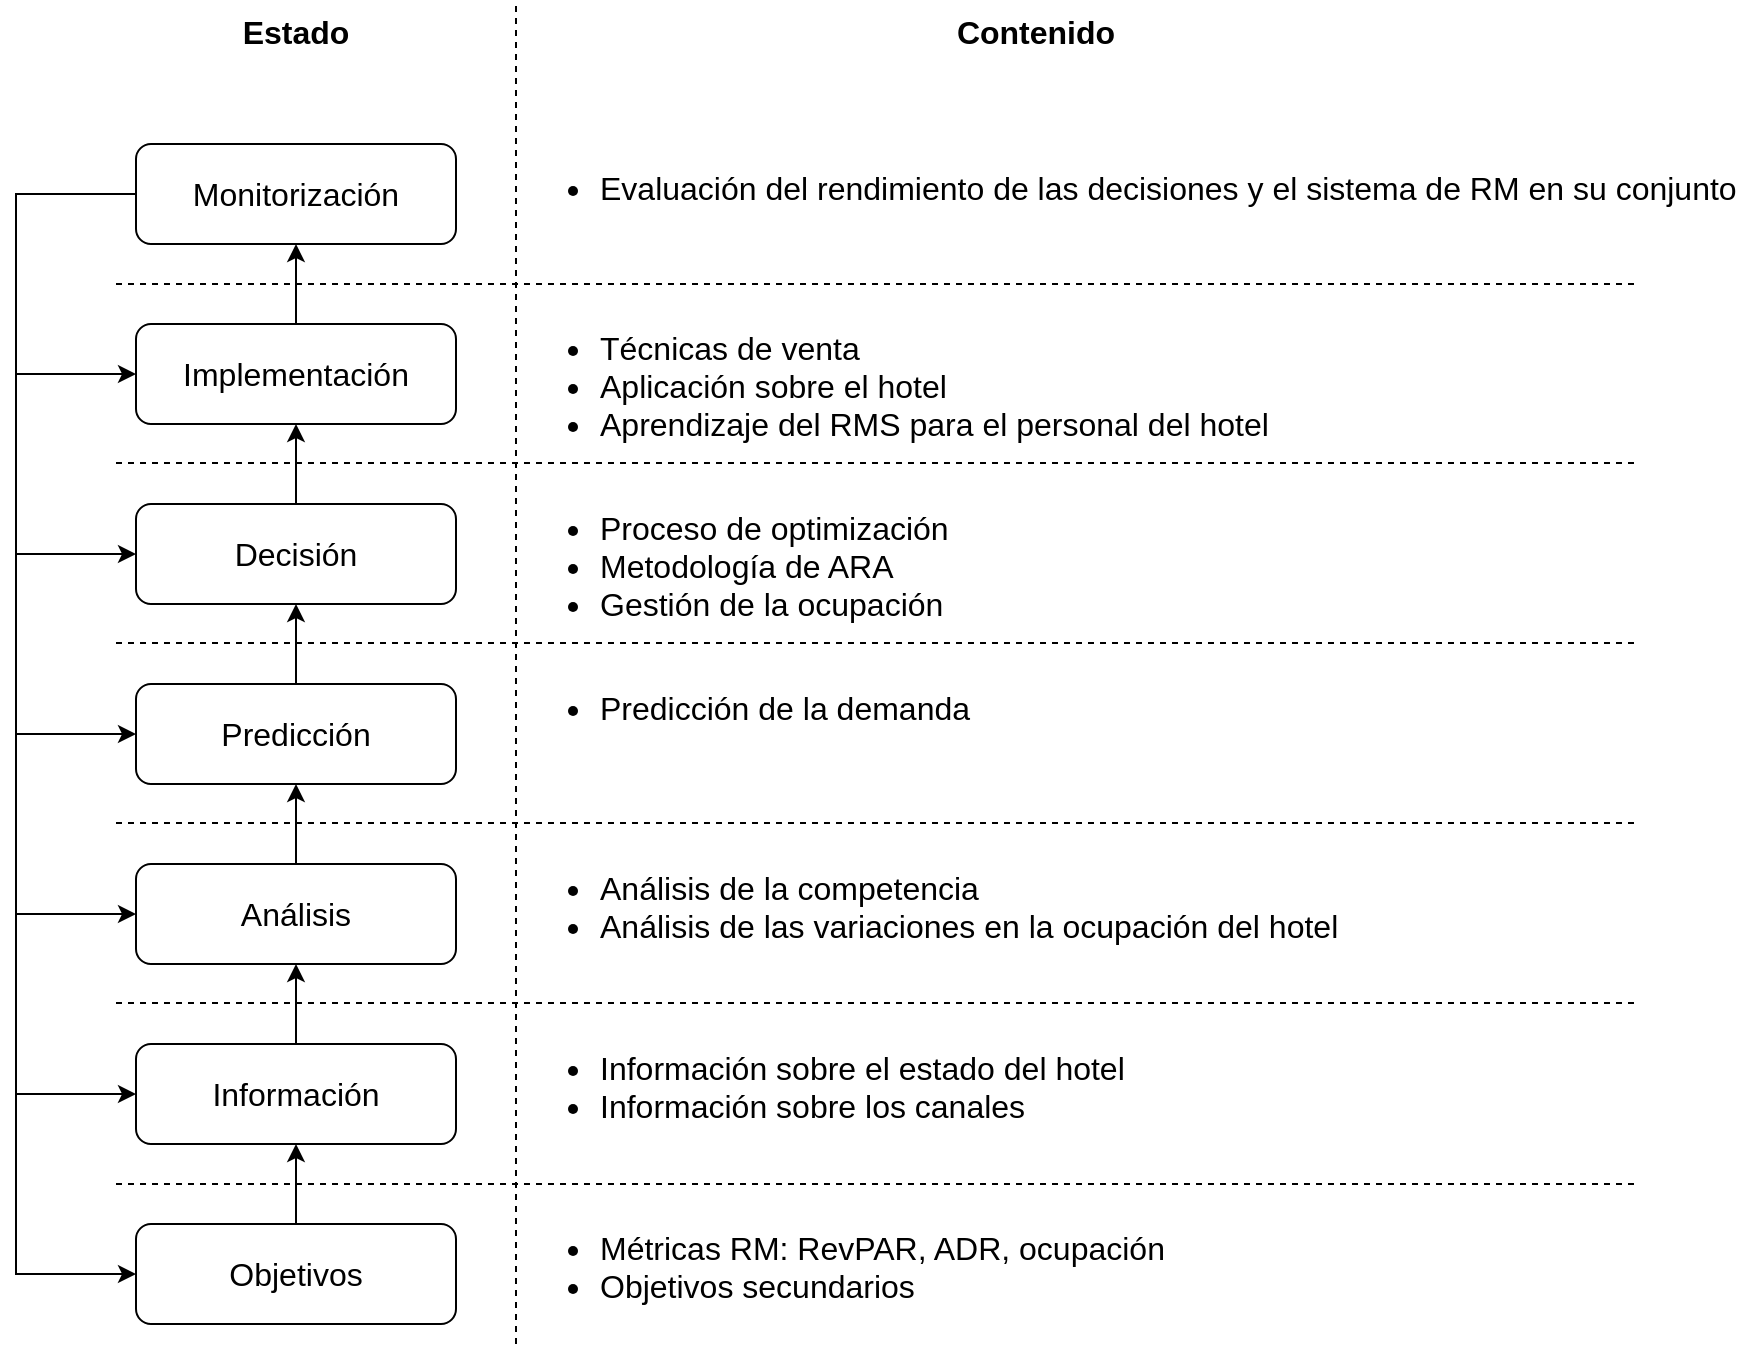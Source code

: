 <mxfile version="10.8.0" type="device"><diagram id="Nv935GkSNtKL-9HRwtsP" name="Page-1"><mxGraphModel dx="1158" dy="638" grid="1" gridSize="10" guides="1" tooltips="1" connect="1" arrows="1" fold="1" page="1" pageScale="1" pageWidth="827" pageHeight="1169" math="0" shadow="0"><root><mxCell id="0"/><mxCell id="1" parent="0"/><mxCell id="3NEhLZxXe3Qx82w5HOQk-19" style="edgeStyle=orthogonalEdgeStyle;rounded=0;jumpStyle=arc;orthogonalLoop=1;jettySize=auto;html=1;exitX=0;exitY=0.5;exitDx=0;exitDy=0;entryX=0;entryY=0.5;entryDx=0;entryDy=0;targetPerimeterSpacing=9;fontSize=16;" edge="1" parent="1" source="3NEhLZxXe3Qx82w5HOQk-2" target="3NEhLZxXe3Qx82w5HOQk-3"><mxGeometry relative="1" as="geometry"><Array as="points"><mxPoint x="70" y="105"/><mxPoint x="70" y="195"/></Array></mxGeometry></mxCell><mxCell id="3NEhLZxXe3Qx82w5HOQk-20" style="edgeStyle=orthogonalEdgeStyle;rounded=0;jumpStyle=arc;orthogonalLoop=1;jettySize=auto;html=1;entryX=0;entryY=0.5;entryDx=0;entryDy=0;targetPerimeterSpacing=9;fontSize=16;" edge="1" parent="1" source="3NEhLZxXe3Qx82w5HOQk-2" target="3NEhLZxXe3Qx82w5HOQk-4"><mxGeometry relative="1" as="geometry"><Array as="points"><mxPoint x="70" y="105"/><mxPoint x="70" y="285"/></Array></mxGeometry></mxCell><mxCell id="3NEhLZxXe3Qx82w5HOQk-21" style="edgeStyle=orthogonalEdgeStyle;rounded=0;jumpStyle=arc;orthogonalLoop=1;jettySize=auto;html=1;entryX=0;entryY=0.5;entryDx=0;entryDy=0;targetPerimeterSpacing=9;fontSize=16;" edge="1" parent="1" source="3NEhLZxXe3Qx82w5HOQk-2" target="3NEhLZxXe3Qx82w5HOQk-5"><mxGeometry relative="1" as="geometry"><Array as="points"><mxPoint x="70" y="105"/><mxPoint x="70" y="375"/></Array></mxGeometry></mxCell><mxCell id="3NEhLZxXe3Qx82w5HOQk-22" style="edgeStyle=orthogonalEdgeStyle;rounded=0;jumpStyle=arc;orthogonalLoop=1;jettySize=auto;html=1;entryX=0;entryY=0.5;entryDx=0;entryDy=0;targetPerimeterSpacing=9;fontSize=16;" edge="1" parent="1" source="3NEhLZxXe3Qx82w5HOQk-2" target="3NEhLZxXe3Qx82w5HOQk-6"><mxGeometry relative="1" as="geometry"><Array as="points"><mxPoint x="70" y="105"/><mxPoint x="70" y="465"/></Array></mxGeometry></mxCell><mxCell id="3NEhLZxXe3Qx82w5HOQk-23" style="edgeStyle=orthogonalEdgeStyle;rounded=0;jumpStyle=arc;orthogonalLoop=1;jettySize=auto;html=1;entryX=0;entryY=0.5;entryDx=0;entryDy=0;targetPerimeterSpacing=9;fontSize=16;" edge="1" parent="1" source="3NEhLZxXe3Qx82w5HOQk-2" target="3NEhLZxXe3Qx82w5HOQk-7"><mxGeometry relative="1" as="geometry"><Array as="points"><mxPoint x="70" y="105"/><mxPoint x="70" y="555"/></Array></mxGeometry></mxCell><mxCell id="3NEhLZxXe3Qx82w5HOQk-24" style="edgeStyle=orthogonalEdgeStyle;rounded=0;jumpStyle=arc;orthogonalLoop=1;jettySize=auto;html=1;entryX=0;entryY=0.5;entryDx=0;entryDy=0;targetPerimeterSpacing=9;fontSize=16;" edge="1" parent="1" source="3NEhLZxXe3Qx82w5HOQk-2" target="3NEhLZxXe3Qx82w5HOQk-8"><mxGeometry relative="1" as="geometry"><Array as="points"><mxPoint x="70" y="105"/><mxPoint x="70" y="645"/></Array></mxGeometry></mxCell><mxCell id="3NEhLZxXe3Qx82w5HOQk-2" value="Monitorización" style="rounded=1;whiteSpace=wrap;html=1;fontSize=16;" vertex="1" parent="1"><mxGeometry x="130" y="80" width="160" height="50" as="geometry"/></mxCell><mxCell id="3NEhLZxXe3Qx82w5HOQk-30" style="edgeStyle=orthogonalEdgeStyle;rounded=0;jumpStyle=arc;orthogonalLoop=1;jettySize=auto;html=1;entryX=0.5;entryY=1;entryDx=0;entryDy=0;targetPerimeterSpacing=9;fontSize=16;" edge="1" parent="1" source="3NEhLZxXe3Qx82w5HOQk-3" target="3NEhLZxXe3Qx82w5HOQk-2"><mxGeometry relative="1" as="geometry"/></mxCell><mxCell id="3NEhLZxXe3Qx82w5HOQk-3" value="Implementación" style="rounded=1;whiteSpace=wrap;html=1;fontSize=16;" vertex="1" parent="1"><mxGeometry x="130" y="170" width="160" height="50" as="geometry"/></mxCell><mxCell id="3NEhLZxXe3Qx82w5HOQk-29" style="edgeStyle=orthogonalEdgeStyle;rounded=0;jumpStyle=arc;orthogonalLoop=1;jettySize=auto;html=1;entryX=0.5;entryY=1;entryDx=0;entryDy=0;targetPerimeterSpacing=9;fontSize=16;" edge="1" parent="1" source="3NEhLZxXe3Qx82w5HOQk-4" target="3NEhLZxXe3Qx82w5HOQk-3"><mxGeometry relative="1" as="geometry"/></mxCell><mxCell id="3NEhLZxXe3Qx82w5HOQk-4" value="Decisión" style="rounded=1;whiteSpace=wrap;html=1;fontSize=16;" vertex="1" parent="1"><mxGeometry x="130" y="260" width="160" height="50" as="geometry"/></mxCell><mxCell id="3NEhLZxXe3Qx82w5HOQk-28" style="edgeStyle=orthogonalEdgeStyle;rounded=0;jumpStyle=arc;orthogonalLoop=1;jettySize=auto;html=1;entryX=0.5;entryY=1;entryDx=0;entryDy=0;targetPerimeterSpacing=9;fontSize=16;" edge="1" parent="1" source="3NEhLZxXe3Qx82w5HOQk-5" target="3NEhLZxXe3Qx82w5HOQk-4"><mxGeometry relative="1" as="geometry"/></mxCell><mxCell id="3NEhLZxXe3Qx82w5HOQk-5" value="Predicción" style="rounded=1;whiteSpace=wrap;html=1;fontSize=16;" vertex="1" parent="1"><mxGeometry x="130" y="350" width="160" height="50" as="geometry"/></mxCell><mxCell id="3NEhLZxXe3Qx82w5HOQk-27" style="edgeStyle=orthogonalEdgeStyle;rounded=0;jumpStyle=arc;orthogonalLoop=1;jettySize=auto;html=1;entryX=0.5;entryY=1;entryDx=0;entryDy=0;targetPerimeterSpacing=9;fontSize=16;" edge="1" parent="1" source="3NEhLZxXe3Qx82w5HOQk-6" target="3NEhLZxXe3Qx82w5HOQk-5"><mxGeometry relative="1" as="geometry"/></mxCell><mxCell id="3NEhLZxXe3Qx82w5HOQk-6" value="Análisis" style="rounded=1;whiteSpace=wrap;html=1;fontSize=16;" vertex="1" parent="1"><mxGeometry x="130" y="440" width="160" height="50" as="geometry"/></mxCell><mxCell id="3NEhLZxXe3Qx82w5HOQk-26" style="edgeStyle=orthogonalEdgeStyle;rounded=0;jumpStyle=arc;orthogonalLoop=1;jettySize=auto;html=1;entryX=0.5;entryY=1;entryDx=0;entryDy=0;targetPerimeterSpacing=9;fontSize=16;" edge="1" parent="1" source="3NEhLZxXe3Qx82w5HOQk-7" target="3NEhLZxXe3Qx82w5HOQk-6"><mxGeometry relative="1" as="geometry"/></mxCell><mxCell id="3NEhLZxXe3Qx82w5HOQk-7" value="Información" style="rounded=1;whiteSpace=wrap;html=1;fontSize=16;" vertex="1" parent="1"><mxGeometry x="130" y="530" width="160" height="50" as="geometry"/></mxCell><mxCell id="3NEhLZxXe3Qx82w5HOQk-25" style="edgeStyle=orthogonalEdgeStyle;rounded=0;jumpStyle=arc;orthogonalLoop=1;jettySize=auto;html=1;entryX=0.5;entryY=1;entryDx=0;entryDy=0;targetPerimeterSpacing=9;fontSize=16;" edge="1" parent="1" source="3NEhLZxXe3Qx82w5HOQk-8" target="3NEhLZxXe3Qx82w5HOQk-7"><mxGeometry relative="1" as="geometry"/></mxCell><mxCell id="3NEhLZxXe3Qx82w5HOQk-8" value="Objetivos" style="rounded=1;whiteSpace=wrap;html=1;fontSize=16;" vertex="1" parent="1"><mxGeometry x="130" y="620" width="160" height="50" as="geometry"/></mxCell><mxCell id="3NEhLZxXe3Qx82w5HOQk-9" value="" style="endArrow=none;dashed=1;html=1;fontSize=16;" edge="1" parent="1"><mxGeometry width="50" height="50" relative="1" as="geometry"><mxPoint x="320" y="680" as="sourcePoint"/><mxPoint x="320" y="10" as="targetPoint"/></mxGeometry></mxCell><mxCell id="3NEhLZxXe3Qx82w5HOQk-10" value="" style="endArrow=none;dashed=1;html=1;fontSize=16;" edge="1" parent="1"><mxGeometry width="50" height="50" relative="1" as="geometry"><mxPoint x="120" y="150" as="sourcePoint"/><mxPoint x="880" y="150" as="targetPoint"/></mxGeometry></mxCell><mxCell id="3NEhLZxXe3Qx82w5HOQk-11" value="" style="endArrow=none;dashed=1;html=1;fontSize=16;" edge="1" parent="1"><mxGeometry width="50" height="50" relative="1" as="geometry"><mxPoint x="120" y="239.5" as="sourcePoint"/><mxPoint x="880" y="239.5" as="targetPoint"/></mxGeometry></mxCell><mxCell id="3NEhLZxXe3Qx82w5HOQk-13" value="" style="endArrow=none;dashed=1;html=1;fontSize=16;" edge="1" parent="1"><mxGeometry width="50" height="50" relative="1" as="geometry"><mxPoint x="120" y="329.5" as="sourcePoint"/><mxPoint x="880" y="329.5" as="targetPoint"/></mxGeometry></mxCell><mxCell id="3NEhLZxXe3Qx82w5HOQk-14" value="" style="endArrow=none;dashed=1;html=1;fontSize=16;" edge="1" parent="1"><mxGeometry width="50" height="50" relative="1" as="geometry"><mxPoint x="120" y="419.5" as="sourcePoint"/><mxPoint x="880" y="419.5" as="targetPoint"/></mxGeometry></mxCell><mxCell id="3NEhLZxXe3Qx82w5HOQk-15" value="" style="endArrow=none;dashed=1;html=1;fontSize=16;" edge="1" parent="1"><mxGeometry width="50" height="50" relative="1" as="geometry"><mxPoint x="120" y="509.5" as="sourcePoint"/><mxPoint x="880" y="509.5" as="targetPoint"/></mxGeometry></mxCell><mxCell id="3NEhLZxXe3Qx82w5HOQk-16" value="" style="endArrow=none;dashed=1;html=1;fontSize=16;" edge="1" parent="1"><mxGeometry width="50" height="50" relative="1" as="geometry"><mxPoint x="120" y="600" as="sourcePoint"/><mxPoint x="880" y="600" as="targetPoint"/></mxGeometry></mxCell><mxCell id="3NEhLZxXe3Qx82w5HOQk-17" value="Estado" style="text;html=1;strokeColor=none;fillColor=none;align=center;verticalAlign=middle;whiteSpace=wrap;rounded=0;fontSize=16;fontStyle=1" vertex="1" parent="1"><mxGeometry x="170" y="8" width="80" height="32" as="geometry"/></mxCell><mxCell id="3NEhLZxXe3Qx82w5HOQk-18" value="Contenido" style="text;html=1;strokeColor=none;fillColor=none;align=center;verticalAlign=middle;whiteSpace=wrap;rounded=0;fontSize=16;fontStyle=1" vertex="1" parent="1"><mxGeometry x="540" y="8" width="80" height="32" as="geometry"/></mxCell><mxCell id="3NEhLZxXe3Qx82w5HOQk-34" value="&lt;ul&gt;&lt;li&gt;Evaluación del rendimiento de las decisiones y el sistema de RM en su conjunto&lt;/li&gt;&lt;/ul&gt;" style="text;html=1;fontSize=16;" vertex="1" parent="1"><mxGeometry x="320" y="70" width="590" height="70" as="geometry"/></mxCell><mxCell id="3NEhLZxXe3Qx82w5HOQk-36" value="&lt;ul&gt;&lt;li&gt;Técnicas de venta&lt;/li&gt;&lt;li&gt;Aplicación sobre el hotel&lt;/li&gt;&lt;li&gt;Aprendizaje del RMS para el personal del hotel&lt;/li&gt;&lt;/ul&gt;" style="text;html=1;fontSize=16;" vertex="1" parent="1"><mxGeometry x="320" y="150" width="590" height="70" as="geometry"/></mxCell><mxCell id="3NEhLZxXe3Qx82w5HOQk-38" value="&lt;ul&gt;&lt;li&gt;Proceso de optimización&lt;/li&gt;&lt;li&gt;Metodología de ARA&lt;/li&gt;&lt;li&gt;Gestión de la ocupación&lt;/li&gt;&lt;/ul&gt;" style="text;html=1;fontSize=16;" vertex="1" parent="1"><mxGeometry x="320" y="240" width="590" height="70" as="geometry"/></mxCell><mxCell id="3NEhLZxXe3Qx82w5HOQk-39" value="&lt;ul&gt;&lt;li&gt;Predicción de la demanda&lt;/li&gt;&lt;/ul&gt;" style="text;html=1;fontSize=16;" vertex="1" parent="1"><mxGeometry x="320" y="330" width="590" height="70" as="geometry"/></mxCell><mxCell id="3NEhLZxXe3Qx82w5HOQk-40" value="&lt;ul&gt;&lt;li&gt;Análisis de la competencia&lt;/li&gt;&lt;li&gt;Análisis de las variaciones en la ocupación del hotel&lt;/li&gt;&lt;/ul&gt;" style="text;html=1;fontSize=16;" vertex="1" parent="1"><mxGeometry x="320" y="420" width="590" height="70" as="geometry"/></mxCell><mxCell id="3NEhLZxXe3Qx82w5HOQk-42" value="&lt;ul&gt;&lt;li&gt;Información sobre el estado del hotel&lt;/li&gt;&lt;li&gt;Información sobre los canales&lt;/li&gt;&lt;/ul&gt;" style="text;html=1;fontSize=16;" vertex="1" parent="1"><mxGeometry x="320" y="510" width="590" height="70" as="geometry"/></mxCell><mxCell id="3NEhLZxXe3Qx82w5HOQk-44" value="&lt;ul&gt;&lt;li&gt;Métricas RM: RevPAR, ADR, ocupación&lt;/li&gt;&lt;li&gt;Objetivos secundarios&lt;/li&gt;&lt;/ul&gt;" style="text;html=1;fontSize=16;" vertex="1" parent="1"><mxGeometry x="320" y="600" width="590" height="70" as="geometry"/></mxCell></root></mxGraphModel></diagram></mxfile>